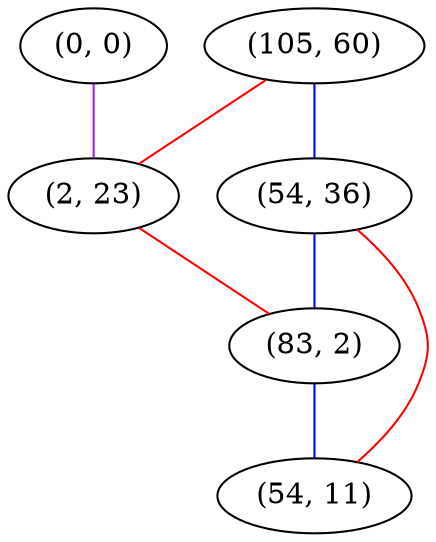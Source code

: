 graph "" {
"(0, 0)";
"(105, 60)";
"(2, 23)";
"(54, 36)";
"(83, 2)";
"(54, 11)";
"(0, 0)" -- "(2, 23)"  [color=purple, key=0, weight=4];
"(105, 60)" -- "(2, 23)"  [color=red, key=0, weight=1];
"(105, 60)" -- "(54, 36)"  [color=blue, key=0, weight=3];
"(2, 23)" -- "(83, 2)"  [color=red, key=0, weight=1];
"(54, 36)" -- "(54, 11)"  [color=red, key=0, weight=1];
"(54, 36)" -- "(83, 2)"  [color=blue, key=0, weight=3];
"(83, 2)" -- "(54, 11)"  [color=blue, key=0, weight=3];
}

